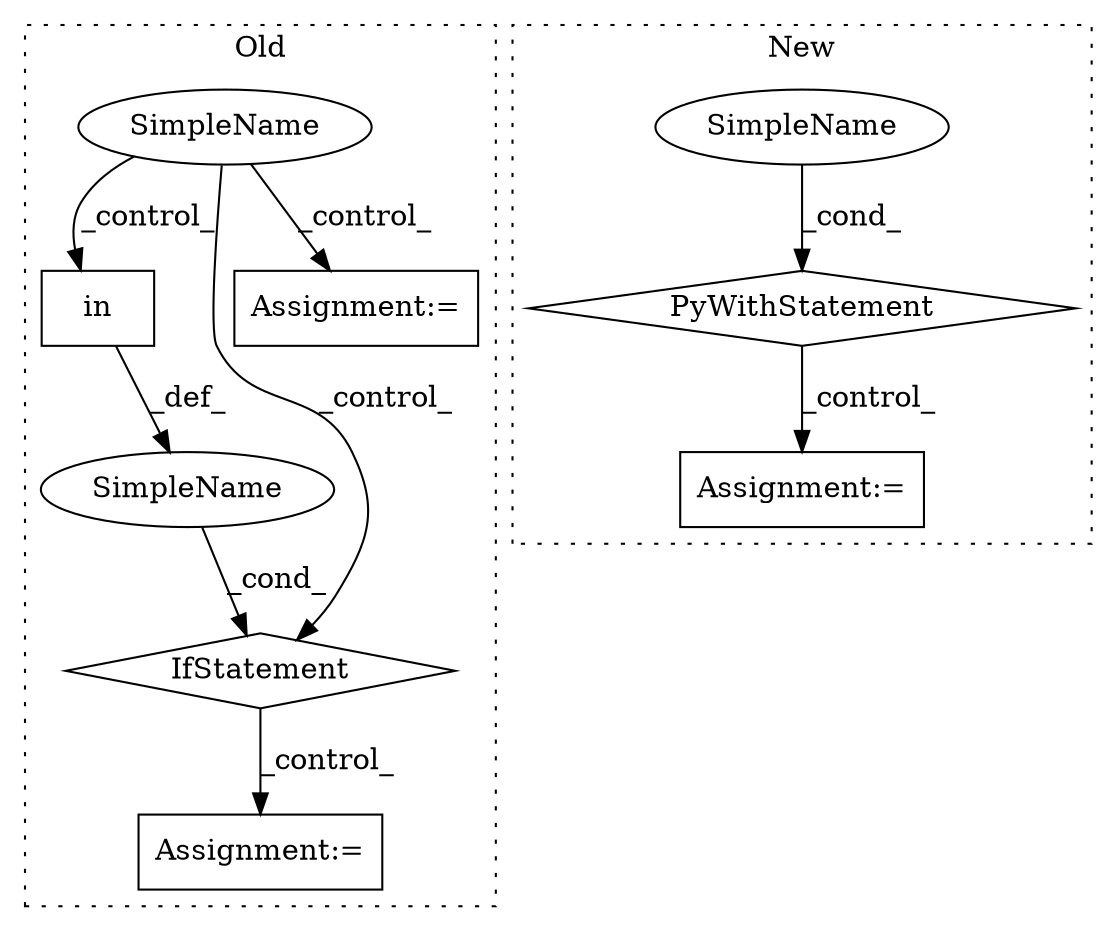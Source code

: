 digraph G {
subgraph cluster0 {
1 [label="in" a="105" s="1212" l="54" shape="box"];
3 [label="IfStatement" a="25" s="1202,1266" l="10,2" shape="diamond"];
6 [label="SimpleName" a="42" s="" l="" shape="ellipse"];
7 [label="Assignment:=" a="7" s="1048" l="1" shape="box"];
8 [label="Assignment:=" a="7" s="1304" l="2" shape="box"];
9 [label="SimpleName" a="42" s="" l="" shape="ellipse"];
label = "Old";
style="dotted";
}
subgraph cluster1 {
2 [label="PyWithStatement" a="104" s="782,806" l="10,2" shape="diamond"];
4 [label="Assignment:=" a="7" s="823" l="2" shape="box"];
5 [label="SimpleName" a="42" s="" l="" shape="ellipse"];
label = "New";
style="dotted";
}
1 -> 9 [label="_def_"];
2 -> 4 [label="_control_"];
3 -> 8 [label="_control_"];
5 -> 2 [label="_cond_"];
6 -> 3 [label="_control_"];
6 -> 7 [label="_control_"];
6 -> 1 [label="_control_"];
9 -> 3 [label="_cond_"];
}